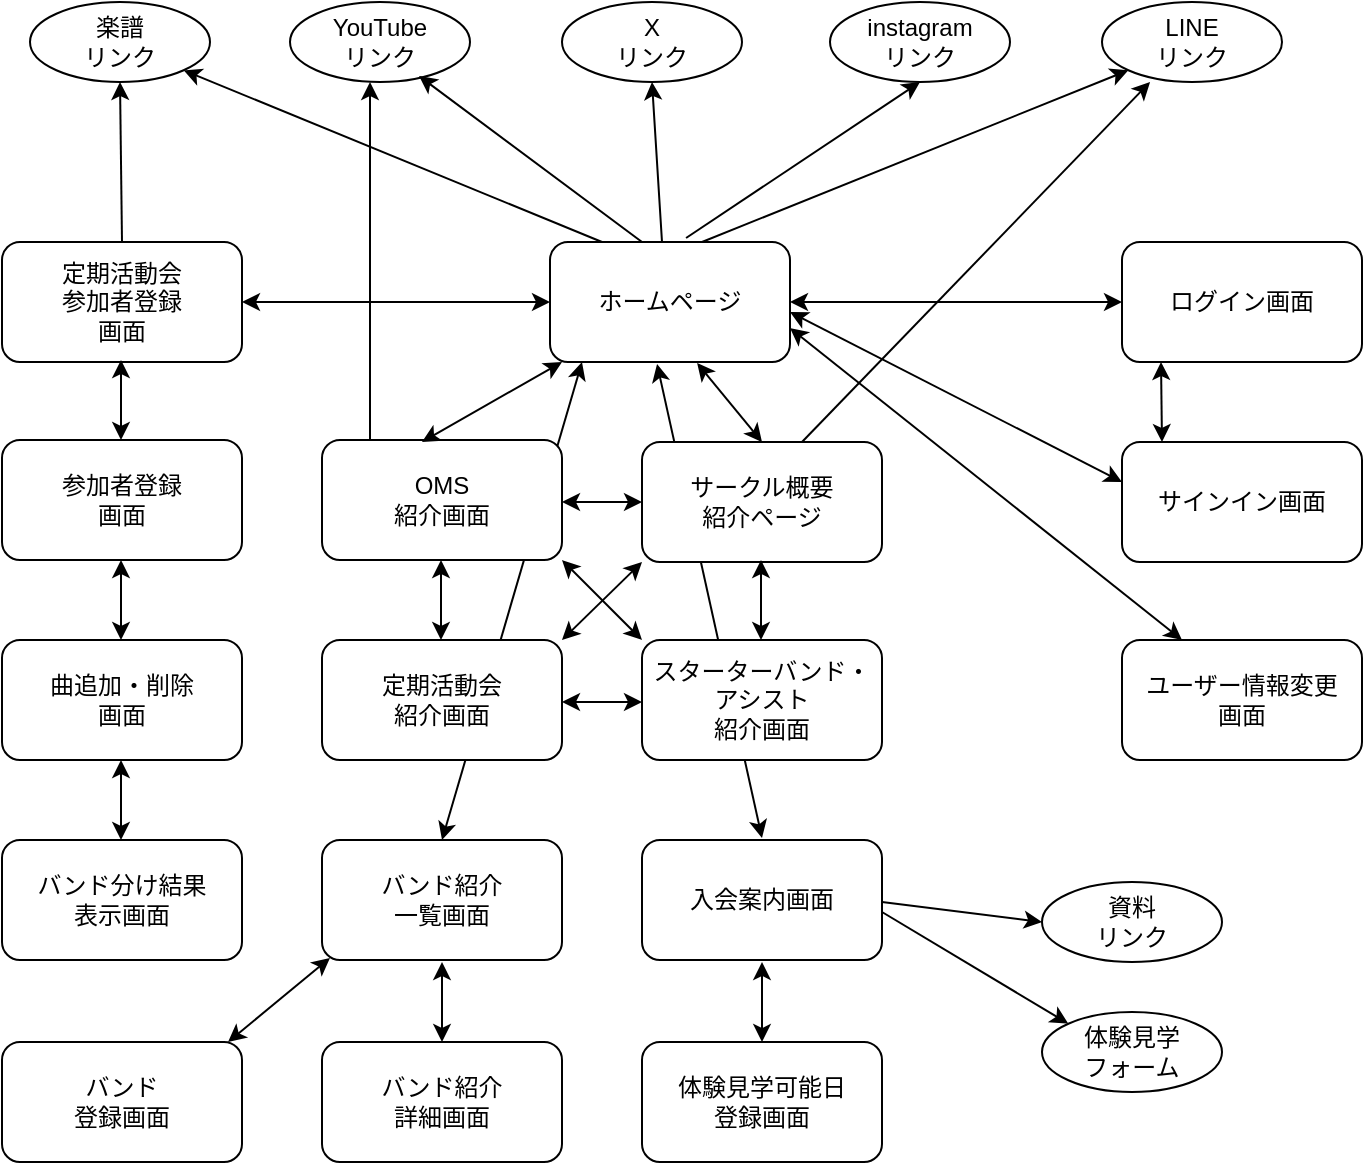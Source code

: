 <mxfile>
    <diagram id="XQ0T7Kfh18CLAMyTyNf5" name="ページ1">
        <mxGraphModel dx="892" dy="619" grid="1" gridSize="10" guides="1" tooltips="1" connect="1" arrows="1" fold="1" page="1" pageScale="1" pageWidth="827" pageHeight="1169" math="0" shadow="0">
            <root>
                <mxCell id="0"/>
                <mxCell id="1" parent="0"/>
                <mxCell id="73" value="" style="endArrow=classic;startArrow=classic;html=1;entryX=0.446;entryY=1.033;entryDx=0;entryDy=0;entryPerimeter=0;" edge="1" parent="1">
                    <mxGeometry width="50" height="50" relative="1" as="geometry">
                        <mxPoint x="460" y="498" as="sourcePoint"/>
                        <mxPoint x="407.52" y="260.98" as="targetPoint"/>
                    </mxGeometry>
                </mxCell>
                <mxCell id="8" value="サインイン画面" style="rounded=1;whiteSpace=wrap;html=1;" parent="1" vertex="1">
                    <mxGeometry x="640" y="300" width="120" height="60" as="geometry"/>
                </mxCell>
                <mxCell id="70" value="" style="endArrow=classic;startArrow=classic;html=1;" edge="1" parent="1">
                    <mxGeometry width="50" height="50" relative="1" as="geometry">
                        <mxPoint x="300" y="499" as="sourcePoint"/>
                        <mxPoint x="370" y="260" as="targetPoint"/>
                    </mxGeometry>
                </mxCell>
                <mxCell id="2" value="ホームページ" style="rounded=1;whiteSpace=wrap;html=1;" parent="1" vertex="1">
                    <mxGeometry x="354" y="200" width="120" height="60" as="geometry"/>
                </mxCell>
                <mxCell id="4" value="X&lt;br&gt;リンク" style="ellipse;whiteSpace=wrap;html=1;" parent="1" vertex="1">
                    <mxGeometry x="360" y="80" width="90" height="40" as="geometry"/>
                </mxCell>
                <mxCell id="5" value="instagram&lt;br&gt;リンク" style="ellipse;whiteSpace=wrap;html=1;" parent="1" vertex="1">
                    <mxGeometry x="494" y="80" width="90" height="40" as="geometry"/>
                </mxCell>
                <mxCell id="6" value="YouTube &lt;br&gt;リンク" style="ellipse;whiteSpace=wrap;html=1;" parent="1" vertex="1">
                    <mxGeometry x="224" y="80" width="90" height="40" as="geometry"/>
                </mxCell>
                <mxCell id="7" value="ログイン画面" style="rounded=1;whiteSpace=wrap;html=1;" parent="1" vertex="1">
                    <mxGeometry x="640" y="200" width="120" height="60" as="geometry"/>
                </mxCell>
                <mxCell id="9" value="ユーザー情報変更&lt;br&gt;画面" style="rounded=1;whiteSpace=wrap;html=1;" parent="1" vertex="1">
                    <mxGeometry x="640" y="399" width="120" height="60" as="geometry"/>
                </mxCell>
                <mxCell id="10" value="定期活動会&lt;br&gt;参加者登録&lt;br&gt;画面" style="rounded=1;whiteSpace=wrap;html=1;" parent="1" vertex="1">
                    <mxGeometry x="80" y="200" width="120" height="60" as="geometry"/>
                </mxCell>
                <mxCell id="11" value="楽譜&lt;br&gt;リンク" style="ellipse;whiteSpace=wrap;html=1;" parent="1" vertex="1">
                    <mxGeometry x="94" y="80" width="90" height="40" as="geometry"/>
                </mxCell>
                <mxCell id="13" value="参加者登録&lt;br&gt;画面" style="rounded=1;whiteSpace=wrap;html=1;" parent="1" vertex="1">
                    <mxGeometry x="80" y="299" width="120" height="60" as="geometry"/>
                </mxCell>
                <mxCell id="14" value="曲追加・削除&lt;br&gt;画面" style="rounded=1;whiteSpace=wrap;html=1;" parent="1" vertex="1">
                    <mxGeometry x="80" y="399" width="120" height="60" as="geometry"/>
                </mxCell>
                <mxCell id="15" value="バンド分け結果&lt;br&gt;表示画面" style="rounded=1;whiteSpace=wrap;html=1;" parent="1" vertex="1">
                    <mxGeometry x="80" y="499" width="120" height="60" as="geometry"/>
                </mxCell>
                <mxCell id="22" value="" style="endArrow=classic;html=1;entryX=0.5;entryY=1;entryDx=0;entryDy=0;exitX=0.567;exitY=-0.033;exitDx=0;exitDy=0;exitPerimeter=0;" parent="1" source="2" target="5" edge="1">
                    <mxGeometry width="50" height="50" relative="1" as="geometry">
                        <mxPoint x="440" y="200" as="sourcePoint"/>
                        <mxPoint x="490" y="150" as="targetPoint"/>
                    </mxGeometry>
                </mxCell>
                <mxCell id="23" value="" style="endArrow=classic;html=1;entryX=0.5;entryY=1;entryDx=0;entryDy=0;" parent="1" target="4" edge="1">
                    <mxGeometry width="50" height="50" relative="1" as="geometry">
                        <mxPoint x="410" y="200" as="sourcePoint"/>
                        <mxPoint x="390" y="120" as="targetPoint"/>
                    </mxGeometry>
                </mxCell>
                <mxCell id="24" value="" style="endArrow=classic;html=1;entryX=0.717;entryY=0.925;entryDx=0;entryDy=0;entryPerimeter=0;" parent="1" target="6" edge="1">
                    <mxGeometry width="50" height="50" relative="1" as="geometry">
                        <mxPoint x="400" y="200" as="sourcePoint"/>
                        <mxPoint x="450" y="150" as="targetPoint"/>
                    </mxGeometry>
                </mxCell>
                <mxCell id="25" value="" style="endArrow=classic;html=1;entryX=1;entryY=1;entryDx=0;entryDy=0;" parent="1" target="11" edge="1">
                    <mxGeometry width="50" height="50" relative="1" as="geometry">
                        <mxPoint x="380" y="200" as="sourcePoint"/>
                        <mxPoint x="430" y="150" as="targetPoint"/>
                    </mxGeometry>
                </mxCell>
                <mxCell id="26" value="" style="endArrow=classic;startArrow=classic;html=1;exitX=1;exitY=0.5;exitDx=0;exitDy=0;entryX=0;entryY=0.5;entryDx=0;entryDy=0;" parent="1" source="2" target="7" edge="1">
                    <mxGeometry width="50" height="50" relative="1" as="geometry">
                        <mxPoint x="520" y="320" as="sourcePoint"/>
                        <mxPoint x="570" y="270" as="targetPoint"/>
                    </mxGeometry>
                </mxCell>
                <mxCell id="27" value="" style="endArrow=classic;startArrow=classic;html=1;" parent="1" edge="1">
                    <mxGeometry width="50" height="50" relative="1" as="geometry">
                        <mxPoint x="660" y="300" as="sourcePoint"/>
                        <mxPoint x="659.5" y="260" as="targetPoint"/>
                    </mxGeometry>
                </mxCell>
                <mxCell id="40" value="" style="endArrow=classic;startArrow=classic;html=1;entryX=0.25;entryY=0;entryDx=0;entryDy=0;exitX=1;exitY=1;exitDx=0;exitDy=0;" parent="1" target="9" edge="1">
                    <mxGeometry width="50" height="50" relative="1" as="geometry">
                        <mxPoint x="474" y="243" as="sourcePoint"/>
                        <mxPoint x="640" y="382" as="targetPoint"/>
                    </mxGeometry>
                </mxCell>
                <mxCell id="41" value="" style="endArrow=classic;startArrow=classic;html=1;exitX=1;exitY=0.75;exitDx=0;exitDy=0;entryX=0;entryY=0.5;entryDx=0;entryDy=0;" parent="1" edge="1">
                    <mxGeometry width="50" height="50" relative="1" as="geometry">
                        <mxPoint x="474" y="235" as="sourcePoint"/>
                        <mxPoint x="640" y="320" as="targetPoint"/>
                    </mxGeometry>
                </mxCell>
                <mxCell id="42" value="" style="endArrow=classic;html=1;entryX=0.5;entryY=1;entryDx=0;entryDy=0;exitX=0.5;exitY=0;exitDx=0;exitDy=0;" parent="1" source="10" target="11" edge="1">
                    <mxGeometry width="50" height="50" relative="1" as="geometry">
                        <mxPoint x="280" y="270" as="sourcePoint"/>
                        <mxPoint x="330" y="220" as="targetPoint"/>
                    </mxGeometry>
                </mxCell>
                <mxCell id="43" value="LINE&lt;br&gt;リンク" style="ellipse;whiteSpace=wrap;html=1;" parent="1" vertex="1">
                    <mxGeometry x="630" y="80" width="90" height="40" as="geometry"/>
                </mxCell>
                <mxCell id="46" value="" style="endArrow=classic;startArrow=classic;html=1;" parent="1" edge="1">
                    <mxGeometry width="50" height="50" relative="1" as="geometry">
                        <mxPoint x="139.5" y="499" as="sourcePoint"/>
                        <mxPoint x="139.5" y="459" as="targetPoint"/>
                    </mxGeometry>
                </mxCell>
                <mxCell id="50" value="" style="endArrow=classic;startArrow=classic;html=1;" parent="1" edge="1">
                    <mxGeometry width="50" height="50" relative="1" as="geometry">
                        <mxPoint x="139.5" y="399" as="sourcePoint"/>
                        <mxPoint x="139.5" y="359" as="targetPoint"/>
                    </mxGeometry>
                </mxCell>
                <mxCell id="51" value="" style="endArrow=classic;startArrow=classic;html=1;" parent="1" edge="1">
                    <mxGeometry width="50" height="50" relative="1" as="geometry">
                        <mxPoint x="139.5" y="299" as="sourcePoint"/>
                        <mxPoint x="139.5" y="259" as="targetPoint"/>
                    </mxGeometry>
                </mxCell>
                <mxCell id="52" value="" style="endArrow=classic;startArrow=classic;html=1;entryX=0;entryY=0.5;entryDx=0;entryDy=0;" parent="1" target="2" edge="1">
                    <mxGeometry width="50" height="50" relative="1" as="geometry">
                        <mxPoint x="200" y="230" as="sourcePoint"/>
                        <mxPoint x="350" y="230" as="targetPoint"/>
                    </mxGeometry>
                </mxCell>
                <mxCell id="53" value="OMS&lt;br&gt;紹介画面" style="rounded=1;whiteSpace=wrap;html=1;" parent="1" vertex="1">
                    <mxGeometry x="240" y="299" width="120" height="60" as="geometry"/>
                </mxCell>
                <mxCell id="54" value="サークル概要&lt;br&gt;紹介ページ" style="rounded=1;whiteSpace=wrap;html=1;" parent="1" vertex="1">
                    <mxGeometry x="400" y="300" width="120" height="60" as="geometry"/>
                </mxCell>
                <mxCell id="55" value="" style="endArrow=classic;startArrow=classic;html=1;" parent="1" edge="1">
                    <mxGeometry width="50" height="50" relative="1" as="geometry">
                        <mxPoint x="290" y="300" as="sourcePoint"/>
                        <mxPoint x="360" y="260" as="targetPoint"/>
                    </mxGeometry>
                </mxCell>
                <mxCell id="56" value="" style="endArrow=classic;html=1;exitX=0.2;exitY=-0.042;exitDx=0;exitDy=0;exitPerimeter=0;" parent="1" edge="1">
                    <mxGeometry width="50" height="50" relative="1" as="geometry">
                        <mxPoint x="264" y="299.48" as="sourcePoint"/>
                        <mxPoint x="264" y="120" as="targetPoint"/>
                    </mxGeometry>
                </mxCell>
                <mxCell id="57" value="" style="endArrow=classic;html=1;exitX=0.2;exitY=-0.042;exitDx=0;exitDy=0;exitPerimeter=0;entryX=0.267;entryY=1;entryDx=0;entryDy=0;entryPerimeter=0;" parent="1" target="43" edge="1">
                    <mxGeometry width="50" height="50" relative="1" as="geometry">
                        <mxPoint x="480" y="300" as="sourcePoint"/>
                        <mxPoint x="480" y="120.52" as="targetPoint"/>
                    </mxGeometry>
                </mxCell>
                <mxCell id="58" value="" style="endArrow=classic;html=1;entryX=0;entryY=1;entryDx=0;entryDy=0;exitX=0.567;exitY=-0.033;exitDx=0;exitDy=0;exitPerimeter=0;" parent="1" target="43" edge="1">
                    <mxGeometry width="50" height="50" relative="1" as="geometry">
                        <mxPoint x="430.0" y="200.0" as="sourcePoint"/>
                        <mxPoint x="532.96" y="121.98" as="targetPoint"/>
                    </mxGeometry>
                </mxCell>
                <mxCell id="60" value="定期活動会&lt;br&gt;紹介画面" style="rounded=1;whiteSpace=wrap;html=1;" parent="1" vertex="1">
                    <mxGeometry x="240" y="399" width="120" height="60" as="geometry"/>
                </mxCell>
                <mxCell id="61" value="スターターバンド・アシスト&lt;br&gt;紹介画面" style="rounded=1;whiteSpace=wrap;html=1;" parent="1" vertex="1">
                    <mxGeometry x="400" y="399" width="120" height="60" as="geometry"/>
                </mxCell>
                <mxCell id="62" value="" style="endArrow=classic;startArrow=classic;html=1;entryX=0.613;entryY=1.008;entryDx=0;entryDy=0;entryPerimeter=0;" parent="1" target="2" edge="1">
                    <mxGeometry width="50" height="50" relative="1" as="geometry">
                        <mxPoint x="460" y="300" as="sourcePoint"/>
                        <mxPoint x="510" y="250" as="targetPoint"/>
                    </mxGeometry>
                </mxCell>
                <mxCell id="63" value="" style="endArrow=classic;startArrow=classic;html=1;" parent="1" edge="1">
                    <mxGeometry width="50" height="50" relative="1" as="geometry">
                        <mxPoint x="360" y="399" as="sourcePoint"/>
                        <mxPoint x="400" y="360" as="targetPoint"/>
                    </mxGeometry>
                </mxCell>
                <mxCell id="64" value="" style="endArrow=classic;startArrow=classic;html=1;exitX=1;exitY=1;exitDx=0;exitDy=0;entryX=0;entryY=0;entryDx=0;entryDy=0;" parent="1" source="53" target="61" edge="1">
                    <mxGeometry width="50" height="50" relative="1" as="geometry">
                        <mxPoint x="370" y="409" as="sourcePoint"/>
                        <mxPoint x="410" y="370" as="targetPoint"/>
                    </mxGeometry>
                </mxCell>
                <mxCell id="65" value="" style="endArrow=classic;startArrow=classic;html=1;" parent="1" edge="1">
                    <mxGeometry width="50" height="50" relative="1" as="geometry">
                        <mxPoint x="299.5" y="399" as="sourcePoint"/>
                        <mxPoint x="299.5" y="359" as="targetPoint"/>
                    </mxGeometry>
                </mxCell>
                <mxCell id="66" value="" style="endArrow=classic;startArrow=classic;html=1;" parent="1" edge="1">
                    <mxGeometry width="50" height="50" relative="1" as="geometry">
                        <mxPoint x="459.5" y="399" as="sourcePoint"/>
                        <mxPoint x="459.5" y="359" as="targetPoint"/>
                    </mxGeometry>
                </mxCell>
                <mxCell id="67" value="" style="endArrow=classic;startArrow=classic;html=1;" parent="1" edge="1">
                    <mxGeometry width="50" height="50" relative="1" as="geometry">
                        <mxPoint x="360" y="430" as="sourcePoint"/>
                        <mxPoint x="400" y="430" as="targetPoint"/>
                    </mxGeometry>
                </mxCell>
                <mxCell id="68" value="" style="endArrow=classic;startArrow=classic;html=1;" parent="1" edge="1">
                    <mxGeometry width="50" height="50" relative="1" as="geometry">
                        <mxPoint x="360" y="330" as="sourcePoint"/>
                        <mxPoint x="400" y="330" as="targetPoint"/>
                    </mxGeometry>
                </mxCell>
                <mxCell id="69" value="バンド紹介&lt;br&gt;一覧画面" style="rounded=1;whiteSpace=wrap;html=1;" vertex="1" parent="1">
                    <mxGeometry x="240" y="499" width="120" height="60" as="geometry"/>
                </mxCell>
                <mxCell id="71" value="入会案内画面" style="rounded=1;whiteSpace=wrap;html=1;" vertex="1" parent="1">
                    <mxGeometry x="400" y="499" width="120" height="60" as="geometry"/>
                </mxCell>
                <mxCell id="76" value="バンド紹介&lt;br&gt;詳細画面" style="rounded=1;whiteSpace=wrap;html=1;" vertex="1" parent="1">
                    <mxGeometry x="240" y="600" width="120" height="60" as="geometry"/>
                </mxCell>
                <mxCell id="78" value="資料&lt;br&gt;リンク" style="ellipse;whiteSpace=wrap;html=1;" vertex="1" parent="1">
                    <mxGeometry x="600" y="520" width="90" height="40" as="geometry"/>
                </mxCell>
                <mxCell id="79" value="体験見学&lt;br&gt;フォーム" style="ellipse;whiteSpace=wrap;html=1;" vertex="1" parent="1">
                    <mxGeometry x="600" y="585" width="90" height="40" as="geometry"/>
                </mxCell>
                <mxCell id="83" value="" style="endArrow=classic;startArrow=classic;html=1;" edge="1" parent="1">
                    <mxGeometry width="50" height="50" relative="1" as="geometry">
                        <mxPoint x="300" y="600" as="sourcePoint"/>
                        <mxPoint x="300" y="560" as="targetPoint"/>
                    </mxGeometry>
                </mxCell>
                <mxCell id="84" value="体験見学可能日&lt;br&gt;登録画面" style="rounded=1;whiteSpace=wrap;html=1;" vertex="1" parent="1">
                    <mxGeometry x="400" y="600" width="120" height="60" as="geometry"/>
                </mxCell>
                <mxCell id="85" value="バンド&lt;br&gt;登録画面" style="rounded=1;whiteSpace=wrap;html=1;" vertex="1" parent="1">
                    <mxGeometry x="80" y="600" width="120" height="60" as="geometry"/>
                </mxCell>
                <mxCell id="87" value="" style="endArrow=classic;startArrow=classic;html=1;" edge="1" parent="1">
                    <mxGeometry width="50" height="50" relative="1" as="geometry">
                        <mxPoint x="460" y="600" as="sourcePoint"/>
                        <mxPoint x="460" y="560" as="targetPoint"/>
                    </mxGeometry>
                </mxCell>
                <mxCell id="88" value="" style="endArrow=classic;startArrow=classic;html=1;exitX=0;exitY=1;exitDx=0;exitDy=0;" edge="1" parent="1">
                    <mxGeometry width="50" height="50" relative="1" as="geometry">
                        <mxPoint x="244" y="558" as="sourcePoint"/>
                        <mxPoint x="193" y="600" as="targetPoint"/>
                    </mxGeometry>
                </mxCell>
                <mxCell id="90" value="" style="endArrow=classic;html=1;entryX=0;entryY=0.5;entryDx=0;entryDy=0;" edge="1" parent="1" target="78">
                    <mxGeometry width="50" height="50" relative="1" as="geometry">
                        <mxPoint x="520" y="530" as="sourcePoint"/>
                        <mxPoint x="570" y="480" as="targetPoint"/>
                    </mxGeometry>
                </mxCell>
                <mxCell id="91" value="" style="endArrow=classic;html=1;entryX=0;entryY=0;entryDx=0;entryDy=0;" edge="1" parent="1" target="79">
                    <mxGeometry width="50" height="50" relative="1" as="geometry">
                        <mxPoint x="520" y="535" as="sourcePoint"/>
                        <mxPoint x="600" y="545" as="targetPoint"/>
                    </mxGeometry>
                </mxCell>
            </root>
        </mxGraphModel>
    </diagram>
</mxfile>